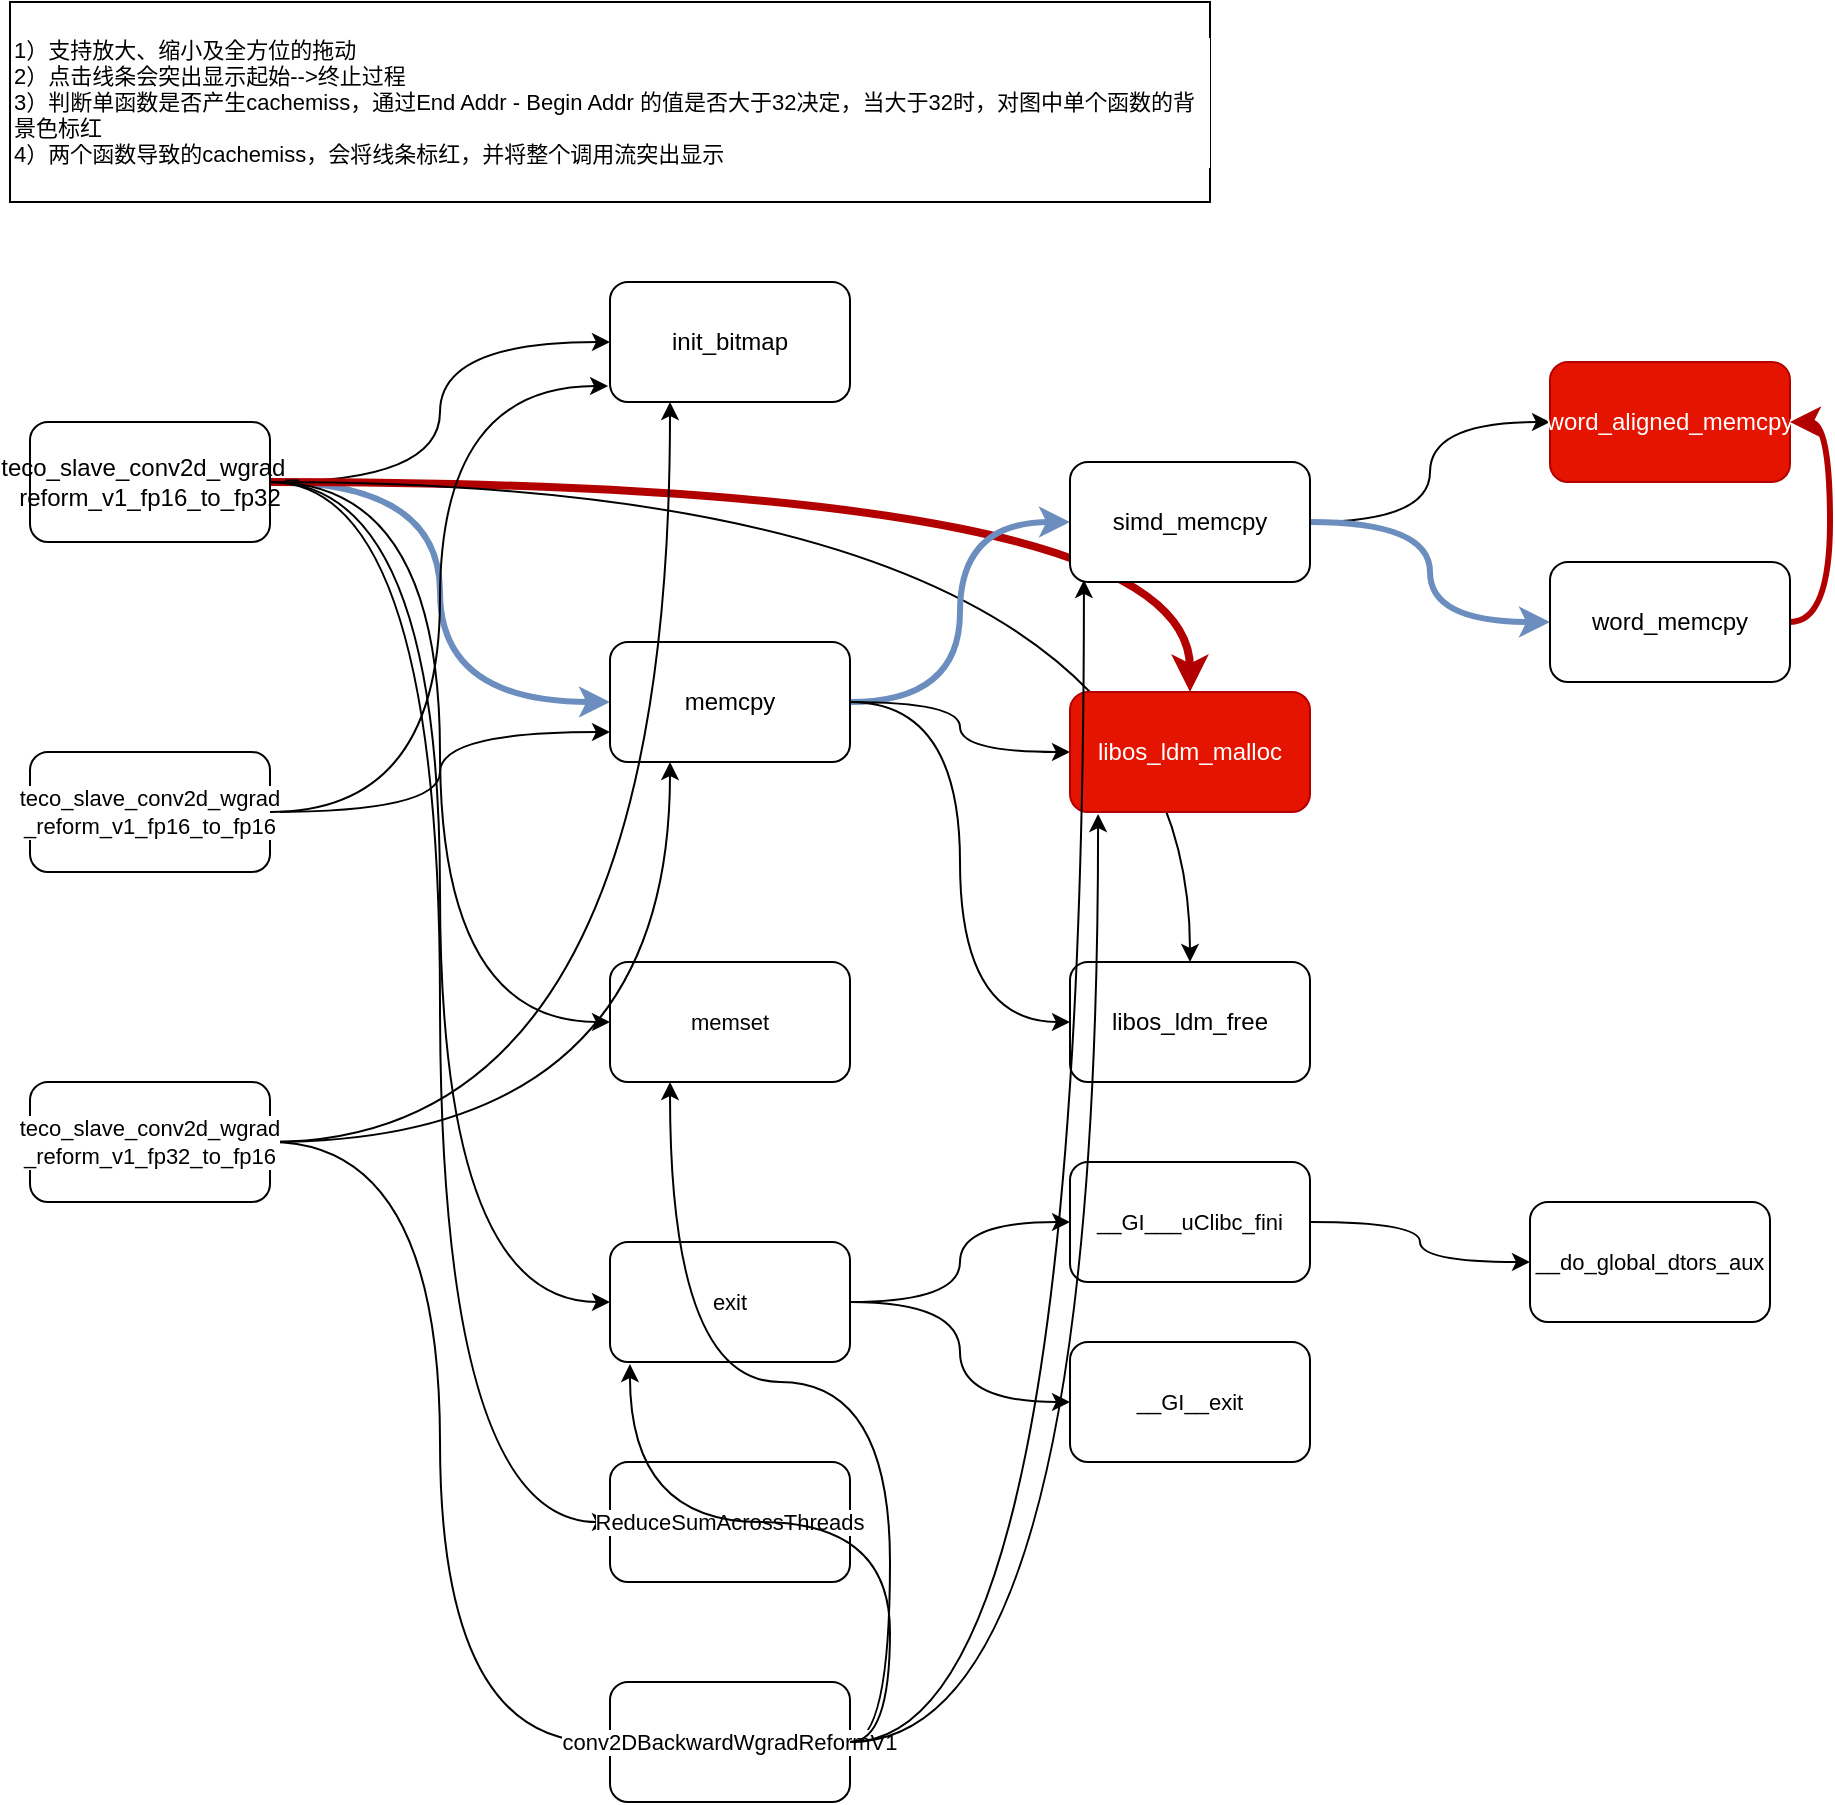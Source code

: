 <mxfile version="24.4.8" type="github">
  <diagram name="第 1 页" id="PW9g4ghxFXJWMWBYfiqS">
    <mxGraphModel dx="1376" dy="753" grid="1" gridSize="10" guides="1" tooltips="1" connect="1" arrows="1" fold="1" page="1" pageScale="1" pageWidth="827" pageHeight="1169" math="0" shadow="0">
      <root>
        <mxCell id="0" />
        <mxCell id="1" parent="0" />
        <mxCell id="csPipg4MfPvLJTQ6KdWC-10" style="edgeStyle=orthogonalEdgeStyle;rounded=0;orthogonalLoop=1;jettySize=auto;html=1;exitX=1;exitY=0.5;exitDx=0;exitDy=0;entryX=0;entryY=0.5;entryDx=0;entryDy=0;curved=1;" edge="1" parent="1" source="csPipg4MfPvLJTQ6KdWC-1" target="csPipg4MfPvLJTQ6KdWC-2">
          <mxGeometry relative="1" as="geometry" />
        </mxCell>
        <mxCell id="csPipg4MfPvLJTQ6KdWC-11" style="edgeStyle=orthogonalEdgeStyle;rounded=0;orthogonalLoop=1;jettySize=auto;html=1;exitX=1;exitY=0.5;exitDx=0;exitDy=0;entryX=0;entryY=0.5;entryDx=0;entryDy=0;curved=1;fillColor=#dae8fc;gradientColor=#7ea6e0;strokeColor=#6c8ebf;strokeWidth=3;" edge="1" parent="1" source="csPipg4MfPvLJTQ6KdWC-1" target="csPipg4MfPvLJTQ6KdWC-3">
          <mxGeometry relative="1" as="geometry" />
        </mxCell>
        <mxCell id="csPipg4MfPvLJTQ6KdWC-20" style="edgeStyle=orthogonalEdgeStyle;curved=1;rounded=0;orthogonalLoop=1;jettySize=auto;html=1;exitX=1;exitY=0.5;exitDx=0;exitDy=0;entryX=0.5;entryY=0;entryDx=0;entryDy=0;strokeColor=#B20000;align=center;verticalAlign=middle;fontFamily=Helvetica;fontSize=11;fontColor=default;labelBackgroundColor=default;endArrow=classic;fillColor=#e51400;strokeWidth=4;" edge="1" parent="1" source="csPipg4MfPvLJTQ6KdWC-1" target="csPipg4MfPvLJTQ6KdWC-5">
          <mxGeometry relative="1" as="geometry" />
        </mxCell>
        <mxCell id="csPipg4MfPvLJTQ6KdWC-21" style="edgeStyle=orthogonalEdgeStyle;curved=1;rounded=0;orthogonalLoop=1;jettySize=auto;html=1;exitX=1;exitY=0.5;exitDx=0;exitDy=0;entryX=0;entryY=0.5;entryDx=0;entryDy=0;strokeColor=default;align=center;verticalAlign=middle;fontFamily=Helvetica;fontSize=11;fontColor=default;labelBackgroundColor=default;endArrow=classic;" edge="1" parent="1" source="csPipg4MfPvLJTQ6KdWC-1" target="csPipg4MfPvLJTQ6KdWC-19">
          <mxGeometry relative="1" as="geometry" />
        </mxCell>
        <mxCell id="csPipg4MfPvLJTQ6KdWC-29" style="edgeStyle=orthogonalEdgeStyle;curved=1;rounded=0;orthogonalLoop=1;jettySize=auto;html=1;exitX=1;exitY=0.5;exitDx=0;exitDy=0;entryX=0;entryY=0.5;entryDx=0;entryDy=0;strokeColor=default;align=center;verticalAlign=middle;fontFamily=Helvetica;fontSize=11;fontColor=default;labelBackgroundColor=default;endArrow=classic;" edge="1" parent="1" source="csPipg4MfPvLJTQ6KdWC-1" target="csPipg4MfPvLJTQ6KdWC-22">
          <mxGeometry relative="1" as="geometry" />
        </mxCell>
        <mxCell id="csPipg4MfPvLJTQ6KdWC-31" style="edgeStyle=orthogonalEdgeStyle;curved=1;rounded=0;orthogonalLoop=1;jettySize=auto;html=1;exitX=1;exitY=0.5;exitDx=0;exitDy=0;entryX=0;entryY=0.5;entryDx=0;entryDy=0;strokeColor=default;align=center;verticalAlign=middle;fontFamily=Helvetica;fontSize=11;fontColor=default;labelBackgroundColor=default;endArrow=classic;" edge="1" parent="1" source="csPipg4MfPvLJTQ6KdWC-1" target="csPipg4MfPvLJTQ6KdWC-30">
          <mxGeometry relative="1" as="geometry" />
        </mxCell>
        <mxCell id="csPipg4MfPvLJTQ6KdWC-36" style="edgeStyle=orthogonalEdgeStyle;curved=1;rounded=0;orthogonalLoop=1;jettySize=auto;html=1;exitX=1;exitY=0.5;exitDx=0;exitDy=0;strokeColor=default;align=center;verticalAlign=middle;fontFamily=Helvetica;fontSize=11;fontColor=default;labelBackgroundColor=default;endArrow=classic;" edge="1" parent="1" source="csPipg4MfPvLJTQ6KdWC-1" target="csPipg4MfPvLJTQ6KdWC-6">
          <mxGeometry relative="1" as="geometry" />
        </mxCell>
        <mxCell id="csPipg4MfPvLJTQ6KdWC-1" value="teco_slave_conv2d_wgrad_&lt;div&gt;reform_v1_fp16_to_fp32&lt;/div&gt;" style="rounded=1;whiteSpace=wrap;html=1;" vertex="1" parent="1">
          <mxGeometry x="20" y="390" width="120" height="60" as="geometry" />
        </mxCell>
        <mxCell id="csPipg4MfPvLJTQ6KdWC-2" value="init_bitmap" style="rounded=1;whiteSpace=wrap;html=1;" vertex="1" parent="1">
          <mxGeometry x="310" y="320" width="120" height="60" as="geometry" />
        </mxCell>
        <mxCell id="csPipg4MfPvLJTQ6KdWC-12" style="edgeStyle=orthogonalEdgeStyle;curved=1;rounded=0;orthogonalLoop=1;jettySize=auto;html=1;exitX=1;exitY=0.5;exitDx=0;exitDy=0;entryX=0;entryY=0.5;entryDx=0;entryDy=0;strokeColor=#6c8ebf;align=center;verticalAlign=middle;fontFamily=Helvetica;fontSize=11;fontColor=default;labelBackgroundColor=default;endArrow=classic;fillColor=#dae8fc;gradientColor=#7ea6e0;strokeWidth=3;" edge="1" parent="1" source="csPipg4MfPvLJTQ6KdWC-3" target="csPipg4MfPvLJTQ6KdWC-4">
          <mxGeometry relative="1" as="geometry" />
        </mxCell>
        <mxCell id="csPipg4MfPvLJTQ6KdWC-13" style="edgeStyle=orthogonalEdgeStyle;curved=1;rounded=0;orthogonalLoop=1;jettySize=auto;html=1;exitX=1;exitY=0.5;exitDx=0;exitDy=0;entryX=0;entryY=0.5;entryDx=0;entryDy=0;strokeColor=default;align=center;verticalAlign=middle;fontFamily=Helvetica;fontSize=11;fontColor=default;labelBackgroundColor=default;endArrow=classic;" edge="1" parent="1" source="csPipg4MfPvLJTQ6KdWC-3" target="csPipg4MfPvLJTQ6KdWC-5">
          <mxGeometry relative="1" as="geometry" />
        </mxCell>
        <mxCell id="csPipg4MfPvLJTQ6KdWC-14" style="edgeStyle=orthogonalEdgeStyle;curved=1;rounded=0;orthogonalLoop=1;jettySize=auto;html=1;exitX=1;exitY=0.5;exitDx=0;exitDy=0;entryX=0;entryY=0.5;entryDx=0;entryDy=0;strokeColor=default;align=center;verticalAlign=middle;fontFamily=Helvetica;fontSize=11;fontColor=default;labelBackgroundColor=default;endArrow=classic;" edge="1" parent="1" source="csPipg4MfPvLJTQ6KdWC-3" target="csPipg4MfPvLJTQ6KdWC-6">
          <mxGeometry relative="1" as="geometry" />
        </mxCell>
        <mxCell id="csPipg4MfPvLJTQ6KdWC-3" value="memcpy" style="rounded=1;whiteSpace=wrap;html=1;" vertex="1" parent="1">
          <mxGeometry x="310" y="500" width="120" height="60" as="geometry" />
        </mxCell>
        <mxCell id="csPipg4MfPvLJTQ6KdWC-15" style="edgeStyle=orthogonalEdgeStyle;curved=1;rounded=0;orthogonalLoop=1;jettySize=auto;html=1;exitX=1;exitY=0.5;exitDx=0;exitDy=0;entryX=0;entryY=0.5;entryDx=0;entryDy=0;strokeColor=default;align=center;verticalAlign=middle;fontFamily=Helvetica;fontSize=11;fontColor=default;labelBackgroundColor=default;endArrow=classic;" edge="1" parent="1" source="csPipg4MfPvLJTQ6KdWC-4" target="csPipg4MfPvLJTQ6KdWC-7">
          <mxGeometry relative="1" as="geometry" />
        </mxCell>
        <mxCell id="csPipg4MfPvLJTQ6KdWC-17" style="edgeStyle=orthogonalEdgeStyle;curved=1;rounded=0;orthogonalLoop=1;jettySize=auto;html=1;exitX=1;exitY=0.5;exitDx=0;exitDy=0;entryX=0;entryY=0.5;entryDx=0;entryDy=0;strokeColor=#6c8ebf;align=center;verticalAlign=middle;fontFamily=Helvetica;fontSize=11;fontColor=default;labelBackgroundColor=default;endArrow=classic;fillColor=#dae8fc;gradientColor=#7ea6e0;strokeWidth=3;" edge="1" parent="1" source="csPipg4MfPvLJTQ6KdWC-4" target="csPipg4MfPvLJTQ6KdWC-8">
          <mxGeometry relative="1" as="geometry" />
        </mxCell>
        <mxCell id="csPipg4MfPvLJTQ6KdWC-4" value="simd_memcpy" style="rounded=1;whiteSpace=wrap;html=1;" vertex="1" parent="1">
          <mxGeometry x="540" y="410" width="120" height="60" as="geometry" />
        </mxCell>
        <mxCell id="csPipg4MfPvLJTQ6KdWC-5" value="libos_ldm_malloc" style="rounded=1;whiteSpace=wrap;html=1;fillColor=#e51400;fontColor=#ffffff;strokeColor=#B20000;" vertex="1" parent="1">
          <mxGeometry x="540" y="525" width="120" height="60" as="geometry" />
        </mxCell>
        <mxCell id="csPipg4MfPvLJTQ6KdWC-6" value="libos_ldm_free" style="rounded=1;whiteSpace=wrap;html=1;" vertex="1" parent="1">
          <mxGeometry x="540" y="660" width="120" height="60" as="geometry" />
        </mxCell>
        <mxCell id="csPipg4MfPvLJTQ6KdWC-7" value="word_aligned_memcpy" style="rounded=1;whiteSpace=wrap;html=1;fillColor=#e51400;fontColor=#ffffff;strokeColor=#B20000;" vertex="1" parent="1">
          <mxGeometry x="780" y="360" width="120" height="60" as="geometry" />
        </mxCell>
        <mxCell id="csPipg4MfPvLJTQ6KdWC-18" style="edgeStyle=orthogonalEdgeStyle;curved=1;rounded=0;orthogonalLoop=1;jettySize=auto;html=1;exitX=1;exitY=0.5;exitDx=0;exitDy=0;entryX=1;entryY=0.5;entryDx=0;entryDy=0;strokeColor=#B20000;align=center;verticalAlign=middle;fontFamily=Helvetica;fontSize=11;fontColor=default;labelBackgroundColor=default;endArrow=classic;strokeWidth=3;fillColor=#e51400;" edge="1" parent="1" source="csPipg4MfPvLJTQ6KdWC-8" target="csPipg4MfPvLJTQ6KdWC-7">
          <mxGeometry relative="1" as="geometry" />
        </mxCell>
        <mxCell id="csPipg4MfPvLJTQ6KdWC-8" value="word_memcpy" style="rounded=1;whiteSpace=wrap;html=1;" vertex="1" parent="1">
          <mxGeometry x="780" y="460" width="120" height="60" as="geometry" />
        </mxCell>
        <mxCell id="csPipg4MfPvLJTQ6KdWC-19" value="&lt;span style=&quot;font-size: 11px;&quot;&gt;memset&lt;/span&gt;" style="rounded=1;whiteSpace=wrap;html=1;fontFamily=Helvetica;fontSize=11;fontColor=default;labelBackgroundColor=default;" vertex="1" parent="1">
          <mxGeometry x="310" y="660" width="120" height="60" as="geometry" />
        </mxCell>
        <mxCell id="csPipg4MfPvLJTQ6KdWC-27" style="edgeStyle=orthogonalEdgeStyle;curved=1;rounded=0;orthogonalLoop=1;jettySize=auto;html=1;exitX=1;exitY=0.5;exitDx=0;exitDy=0;strokeColor=default;align=center;verticalAlign=middle;fontFamily=Helvetica;fontSize=11;fontColor=default;labelBackgroundColor=default;endArrow=classic;" edge="1" parent="1" source="csPipg4MfPvLJTQ6KdWC-22" target="csPipg4MfPvLJTQ6KdWC-23">
          <mxGeometry relative="1" as="geometry" />
        </mxCell>
        <mxCell id="csPipg4MfPvLJTQ6KdWC-28" style="edgeStyle=orthogonalEdgeStyle;curved=1;rounded=0;orthogonalLoop=1;jettySize=auto;html=1;exitX=1;exitY=0.5;exitDx=0;exitDy=0;entryX=0;entryY=0.5;entryDx=0;entryDy=0;strokeColor=default;align=center;verticalAlign=middle;fontFamily=Helvetica;fontSize=11;fontColor=default;labelBackgroundColor=default;endArrow=classic;" edge="1" parent="1" source="csPipg4MfPvLJTQ6KdWC-22" target="csPipg4MfPvLJTQ6KdWC-24">
          <mxGeometry relative="1" as="geometry" />
        </mxCell>
        <mxCell id="csPipg4MfPvLJTQ6KdWC-22" value="&lt;span style=&quot;font-size: 11px;&quot;&gt;exit&lt;/span&gt;" style="rounded=1;whiteSpace=wrap;html=1;fontFamily=Helvetica;fontSize=11;fontColor=default;labelBackgroundColor=default;" vertex="1" parent="1">
          <mxGeometry x="310" y="800" width="120" height="60" as="geometry" />
        </mxCell>
        <mxCell id="csPipg4MfPvLJTQ6KdWC-26" style="edgeStyle=orthogonalEdgeStyle;curved=1;rounded=0;orthogonalLoop=1;jettySize=auto;html=1;exitX=1;exitY=0.5;exitDx=0;exitDy=0;entryX=0;entryY=0.5;entryDx=0;entryDy=0;strokeColor=default;align=center;verticalAlign=middle;fontFamily=Helvetica;fontSize=11;fontColor=default;labelBackgroundColor=default;endArrow=classic;" edge="1" parent="1" source="csPipg4MfPvLJTQ6KdWC-23" target="csPipg4MfPvLJTQ6KdWC-25">
          <mxGeometry relative="1" as="geometry" />
        </mxCell>
        <mxCell id="csPipg4MfPvLJTQ6KdWC-23" value="&lt;span style=&quot;font-size: 11px;&quot;&gt;__GI___uClibc_fini&lt;/span&gt;" style="rounded=1;whiteSpace=wrap;html=1;fontFamily=Helvetica;fontSize=11;fontColor=default;labelBackgroundColor=default;" vertex="1" parent="1">
          <mxGeometry x="540" y="760" width="120" height="60" as="geometry" />
        </mxCell>
        <mxCell id="csPipg4MfPvLJTQ6KdWC-24" value="&lt;span style=&quot;font-size: 11px;&quot;&gt;__GI__exit&lt;/span&gt;" style="rounded=1;whiteSpace=wrap;html=1;fontFamily=Helvetica;fontSize=11;fontColor=default;labelBackgroundColor=default;" vertex="1" parent="1">
          <mxGeometry x="540" y="850" width="120" height="60" as="geometry" />
        </mxCell>
        <mxCell id="csPipg4MfPvLJTQ6KdWC-25" value="&lt;span style=&quot;font-size: 11px;&quot;&gt;__do_global_dtors_aux&lt;/span&gt;" style="rounded=1;whiteSpace=wrap;html=1;fontFamily=Helvetica;fontSize=11;fontColor=default;labelBackgroundColor=default;" vertex="1" parent="1">
          <mxGeometry x="770" y="780" width="120" height="60" as="geometry" />
        </mxCell>
        <mxCell id="csPipg4MfPvLJTQ6KdWC-30" value="&lt;span style=&quot;font-size: 11px;&quot;&gt;ReduceSumAcrossThreads&lt;/span&gt;" style="rounded=1;whiteSpace=wrap;html=1;fontFamily=Helvetica;fontSize=11;fontColor=default;labelBackgroundColor=default;" vertex="1" parent="1">
          <mxGeometry x="310" y="910" width="120" height="60" as="geometry" />
        </mxCell>
        <mxCell id="csPipg4MfPvLJTQ6KdWC-35" style="edgeStyle=orthogonalEdgeStyle;curved=1;rounded=0;orthogonalLoop=1;jettySize=auto;html=1;exitX=1;exitY=0.5;exitDx=0;exitDy=0;entryX=0;entryY=0.75;entryDx=0;entryDy=0;strokeColor=default;align=center;verticalAlign=middle;fontFamily=Helvetica;fontSize=11;fontColor=default;labelBackgroundColor=default;endArrow=classic;" edge="1" parent="1" source="csPipg4MfPvLJTQ6KdWC-32" target="csPipg4MfPvLJTQ6KdWC-3">
          <mxGeometry relative="1" as="geometry" />
        </mxCell>
        <mxCell id="csPipg4MfPvLJTQ6KdWC-32" value="&lt;span style=&quot;font-size: 11px;&quot;&gt;teco_slave_conv2d_wgrad&lt;/span&gt;&lt;div&gt;&lt;span style=&quot;font-size: 11px;&quot;&gt;_reform_v1_fp16_to_fp16&lt;/span&gt;&lt;/div&gt;" style="rounded=1;whiteSpace=wrap;html=1;fontFamily=Helvetica;fontSize=11;fontColor=default;labelBackgroundColor=default;" vertex="1" parent="1">
          <mxGeometry x="20" y="555" width="120" height="60" as="geometry" />
        </mxCell>
        <mxCell id="csPipg4MfPvLJTQ6KdWC-34" style="edgeStyle=orthogonalEdgeStyle;curved=1;rounded=0;orthogonalLoop=1;jettySize=auto;html=1;exitX=1;exitY=0.5;exitDx=0;exitDy=0;entryX=-0.008;entryY=0.867;entryDx=0;entryDy=0;entryPerimeter=0;strokeColor=default;align=center;verticalAlign=middle;fontFamily=Helvetica;fontSize=11;fontColor=default;labelBackgroundColor=default;endArrow=classic;" edge="1" parent="1" source="csPipg4MfPvLJTQ6KdWC-32" target="csPipg4MfPvLJTQ6KdWC-2">
          <mxGeometry relative="1" as="geometry" />
        </mxCell>
        <mxCell id="csPipg4MfPvLJTQ6KdWC-38" style="edgeStyle=orthogonalEdgeStyle;curved=1;rounded=0;orthogonalLoop=1;jettySize=auto;html=1;exitX=1;exitY=0.5;exitDx=0;exitDy=0;entryX=0.25;entryY=1;entryDx=0;entryDy=0;strokeColor=default;align=center;verticalAlign=middle;fontFamily=Helvetica;fontSize=11;fontColor=default;labelBackgroundColor=default;endArrow=classic;" edge="1" parent="1" source="csPipg4MfPvLJTQ6KdWC-37" target="csPipg4MfPvLJTQ6KdWC-2">
          <mxGeometry relative="1" as="geometry" />
        </mxCell>
        <mxCell id="csPipg4MfPvLJTQ6KdWC-39" style="edgeStyle=orthogonalEdgeStyle;curved=1;rounded=0;orthogonalLoop=1;jettySize=auto;html=1;exitX=1;exitY=0.5;exitDx=0;exitDy=0;entryX=0.25;entryY=1;entryDx=0;entryDy=0;strokeColor=default;align=center;verticalAlign=middle;fontFamily=Helvetica;fontSize=11;fontColor=default;labelBackgroundColor=default;endArrow=classic;" edge="1" parent="1" source="csPipg4MfPvLJTQ6KdWC-37" target="csPipg4MfPvLJTQ6KdWC-3">
          <mxGeometry relative="1" as="geometry" />
        </mxCell>
        <mxCell id="csPipg4MfPvLJTQ6KdWC-41" style="edgeStyle=orthogonalEdgeStyle;curved=1;rounded=0;orthogonalLoop=1;jettySize=auto;html=1;exitX=1;exitY=0.5;exitDx=0;exitDy=0;entryX=0;entryY=0.5;entryDx=0;entryDy=0;strokeColor=default;align=center;verticalAlign=middle;fontFamily=Helvetica;fontSize=11;fontColor=default;labelBackgroundColor=default;endArrow=classic;" edge="1" parent="1" source="csPipg4MfPvLJTQ6KdWC-37" target="csPipg4MfPvLJTQ6KdWC-40">
          <mxGeometry relative="1" as="geometry" />
        </mxCell>
        <mxCell id="csPipg4MfPvLJTQ6KdWC-37" value="&lt;span style=&quot;font-size: 11px;&quot;&gt;teco_slave_conv2d_wgrad&lt;/span&gt;&lt;div&gt;&lt;span style=&quot;font-size: 11px;&quot;&gt;_reform_v1_fp32_to_fp16&lt;/span&gt;&lt;br&gt;&lt;/div&gt;" style="rounded=1;whiteSpace=wrap;html=1;fontFamily=Helvetica;fontSize=11;fontColor=default;labelBackgroundColor=default;" vertex="1" parent="1">
          <mxGeometry x="20" y="720" width="120" height="60" as="geometry" />
        </mxCell>
        <mxCell id="csPipg4MfPvLJTQ6KdWC-44" style="edgeStyle=orthogonalEdgeStyle;curved=1;rounded=0;orthogonalLoop=1;jettySize=auto;html=1;exitX=1;exitY=0.5;exitDx=0;exitDy=0;entryX=0.25;entryY=1;entryDx=0;entryDy=0;strokeColor=default;align=center;verticalAlign=middle;fontFamily=Helvetica;fontSize=11;fontColor=default;labelBackgroundColor=default;endArrow=classic;" edge="1" parent="1" source="csPipg4MfPvLJTQ6KdWC-40" target="csPipg4MfPvLJTQ6KdWC-19">
          <mxGeometry relative="1" as="geometry" />
        </mxCell>
        <mxCell id="csPipg4MfPvLJTQ6KdWC-40" value="&lt;span style=&quot;font-size: 11px;&quot;&gt;conv2DBackwardWgradReformV1&lt;/span&gt;" style="rounded=1;whiteSpace=wrap;html=1;fontFamily=Helvetica;fontSize=11;fontColor=default;labelBackgroundColor=default;" vertex="1" parent="1">
          <mxGeometry x="310" y="1020" width="120" height="60" as="geometry" />
        </mxCell>
        <mxCell id="csPipg4MfPvLJTQ6KdWC-42" style="edgeStyle=orthogonalEdgeStyle;curved=1;rounded=0;orthogonalLoop=1;jettySize=auto;html=1;exitX=1;exitY=0.5;exitDx=0;exitDy=0;entryX=0.117;entryY=1.017;entryDx=0;entryDy=0;entryPerimeter=0;strokeColor=default;align=center;verticalAlign=middle;fontFamily=Helvetica;fontSize=11;fontColor=default;labelBackgroundColor=default;endArrow=classic;" edge="1" parent="1" source="csPipg4MfPvLJTQ6KdWC-40" target="csPipg4MfPvLJTQ6KdWC-5">
          <mxGeometry relative="1" as="geometry" />
        </mxCell>
        <mxCell id="csPipg4MfPvLJTQ6KdWC-43" style="edgeStyle=orthogonalEdgeStyle;curved=1;rounded=0;orthogonalLoop=1;jettySize=auto;html=1;exitX=1;exitY=0.5;exitDx=0;exitDy=0;entryX=0.058;entryY=0.983;entryDx=0;entryDy=0;entryPerimeter=0;strokeColor=default;align=center;verticalAlign=middle;fontFamily=Helvetica;fontSize=11;fontColor=default;labelBackgroundColor=default;endArrow=classic;" edge="1" parent="1" source="csPipg4MfPvLJTQ6KdWC-40" target="csPipg4MfPvLJTQ6KdWC-4">
          <mxGeometry relative="1" as="geometry" />
        </mxCell>
        <mxCell id="csPipg4MfPvLJTQ6KdWC-45" style="edgeStyle=orthogonalEdgeStyle;curved=1;rounded=0;orthogonalLoop=1;jettySize=auto;html=1;exitX=1;exitY=0.5;exitDx=0;exitDy=0;entryX=0.083;entryY=1.017;entryDx=0;entryDy=0;entryPerimeter=0;strokeColor=default;align=center;verticalAlign=middle;fontFamily=Helvetica;fontSize=11;fontColor=default;labelBackgroundColor=default;endArrow=classic;" edge="1" parent="1" source="csPipg4MfPvLJTQ6KdWC-40" target="csPipg4MfPvLJTQ6KdWC-22">
          <mxGeometry relative="1" as="geometry" />
        </mxCell>
        <mxCell id="csPipg4MfPvLJTQ6KdWC-47" value="1）支持放大、缩小及全方位的拖动&lt;br&gt;2）点击线条会突出显示起始--&amp;gt;终止过程&lt;br&gt;3）判断单函数是否产生cachemiss，通过End Addr -&amp;nbsp;Begin Addr 的值是否大于32决定，当大于32时，对图中单个函数的背景色标红&lt;br&gt;4）两个函数导致的cachemiss，会将线条标红，并将整个调用流突出显示" style="whiteSpace=wrap;html=1;fontFamily=Helvetica;fontSize=11;fontColor=default;labelBackgroundColor=default;align=left;" vertex="1" parent="1">
          <mxGeometry x="10" y="180" width="600" height="100" as="geometry" />
        </mxCell>
      </root>
    </mxGraphModel>
  </diagram>
</mxfile>
